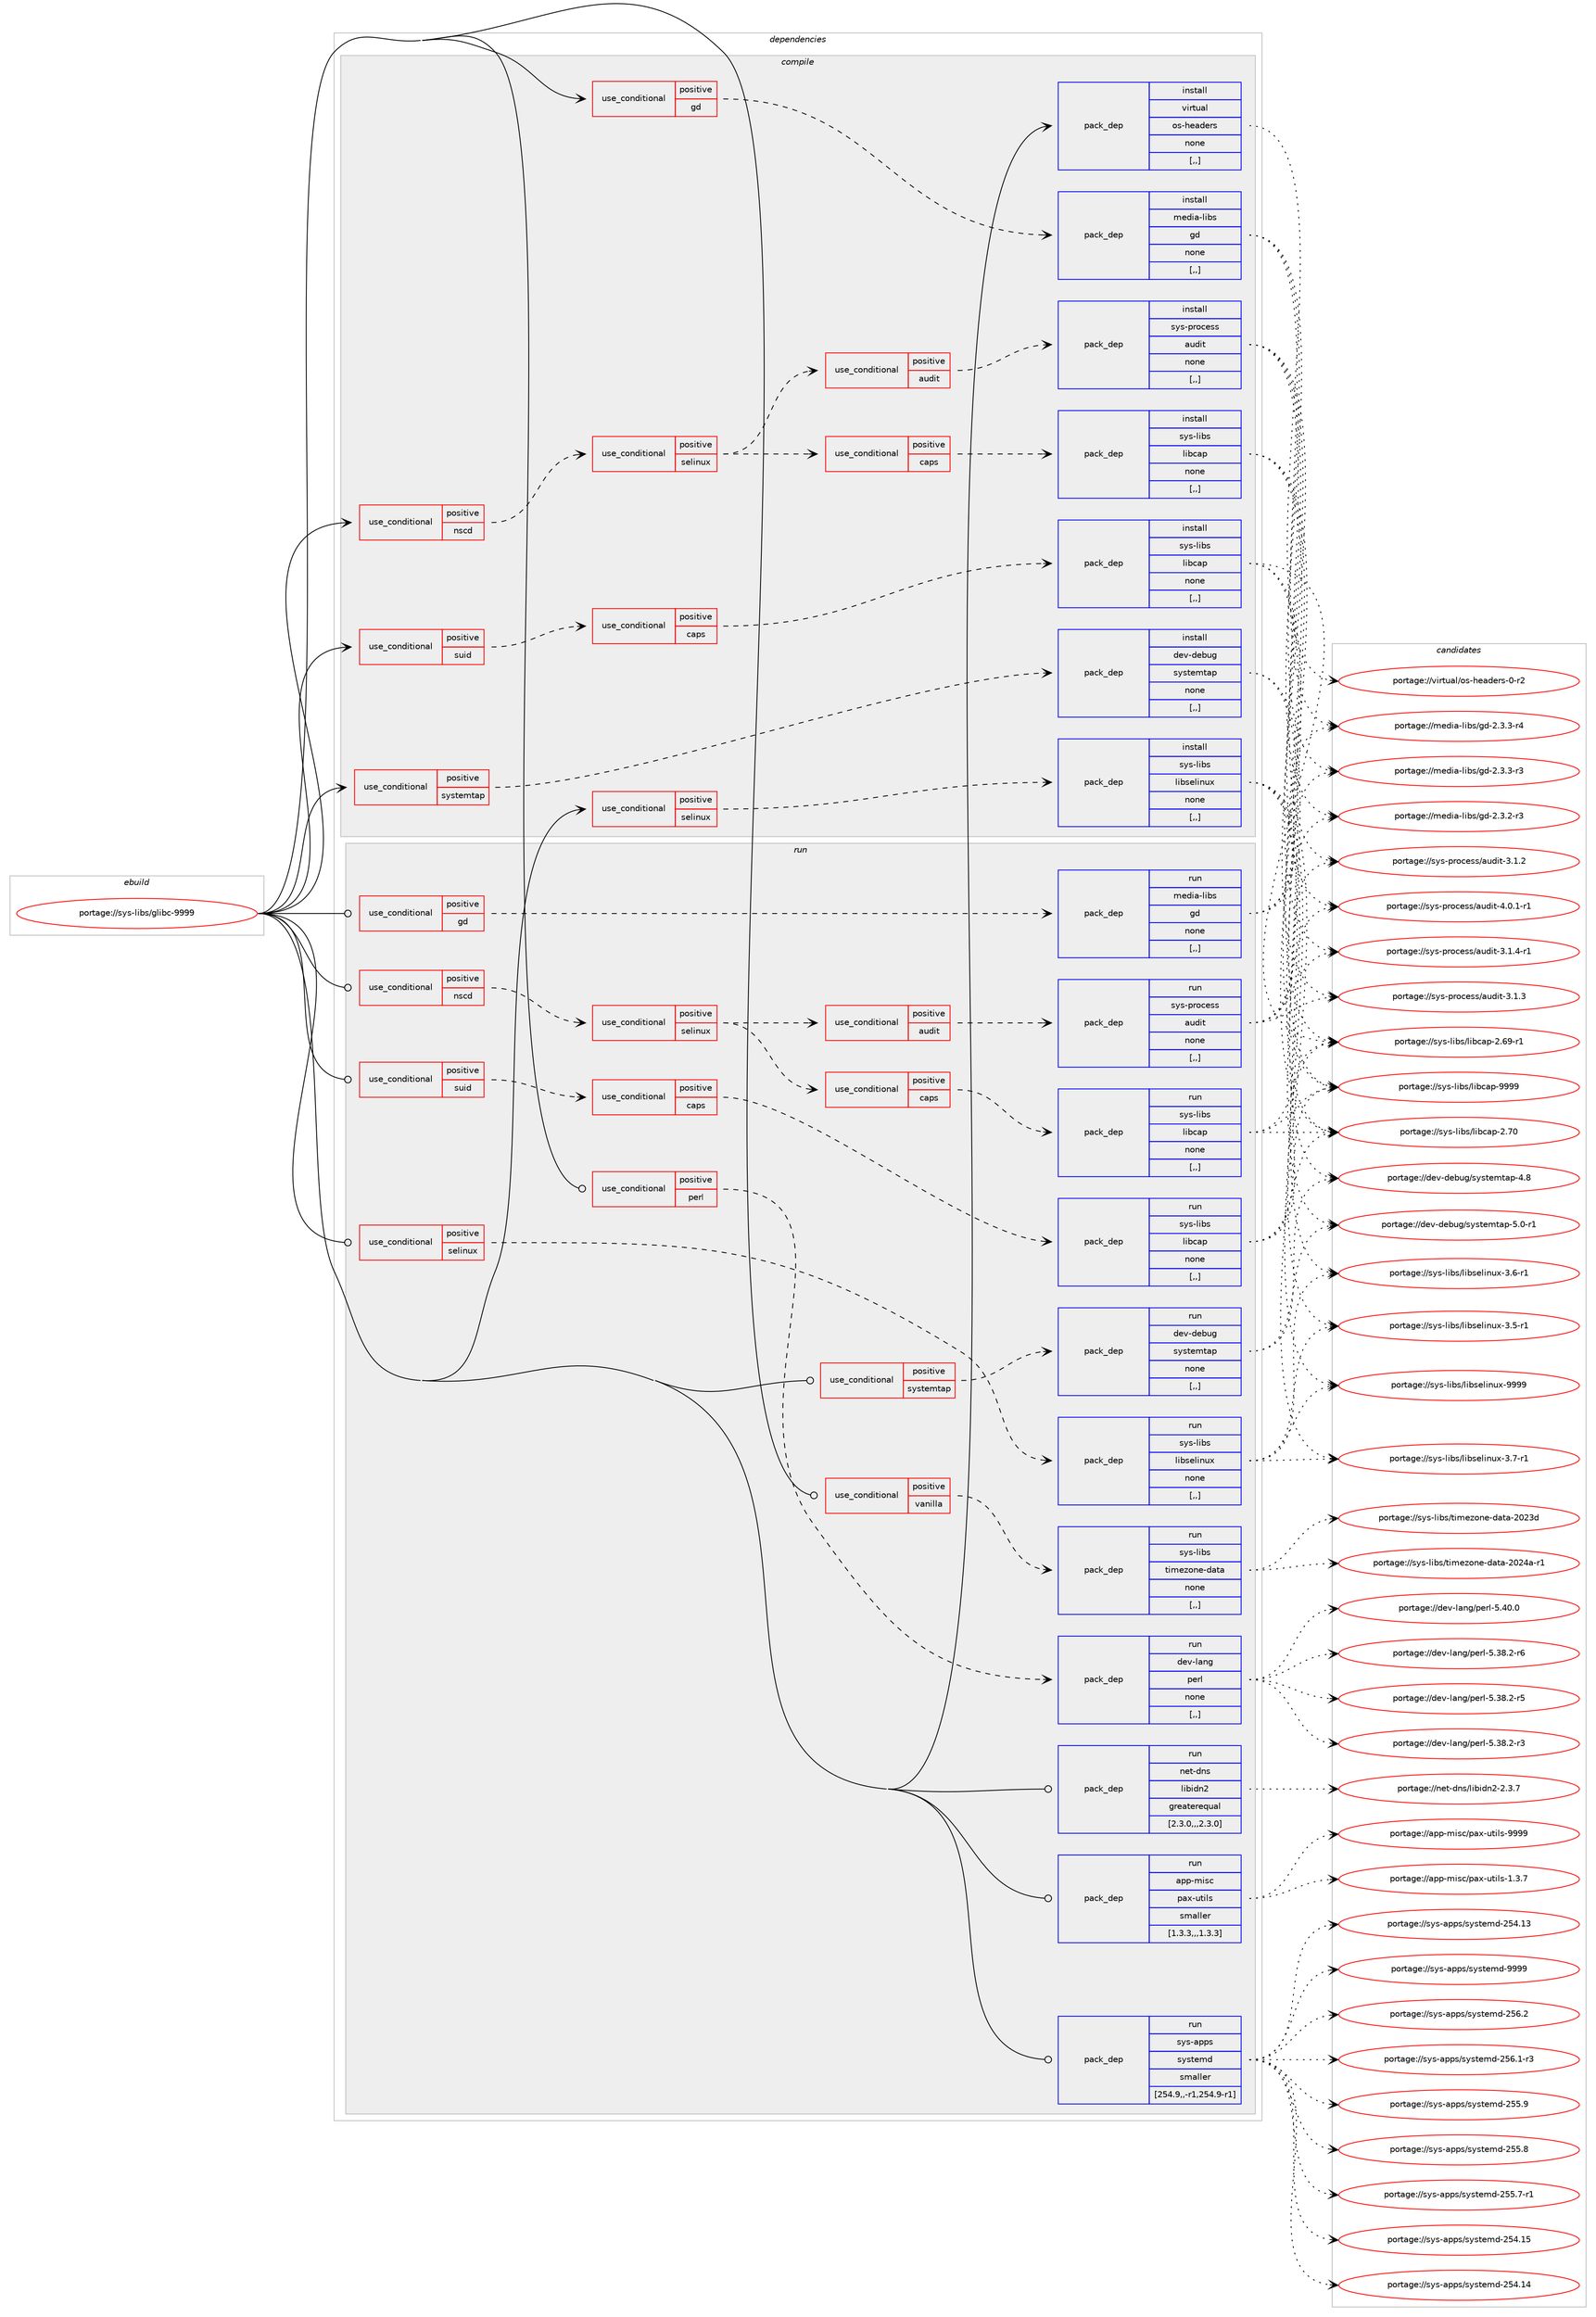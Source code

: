 digraph prolog {

# *************
# Graph options
# *************

newrank=true;
concentrate=true;
compound=true;
graph [rankdir=LR,fontname=Helvetica,fontsize=10,ranksep=1.5];#, ranksep=2.5, nodesep=0.2];
edge  [arrowhead=vee];
node  [fontname=Helvetica,fontsize=10];

# **********
# The ebuild
# **********

subgraph cluster_leftcol {
color=gray;
label=<<i>ebuild</i>>;
id [label="portage://sys-libs/glibc-9999", color=red, width=4, href="../sys-libs/glibc-9999.svg"];
}

# ****************
# The dependencies
# ****************

subgraph cluster_midcol {
color=gray;
label=<<i>dependencies</i>>;
subgraph cluster_compile {
fillcolor="#eeeeee";
style=filled;
label=<<i>compile</i>>;
subgraph cond117369 {
dependency440434 [label=<<TABLE BORDER="0" CELLBORDER="1" CELLSPACING="0" CELLPADDING="4"><TR><TD ROWSPAN="3" CELLPADDING="10">use_conditional</TD></TR><TR><TD>positive</TD></TR><TR><TD>gd</TD></TR></TABLE>>, shape=none, color=red];
subgraph pack320066 {
dependency440435 [label=<<TABLE BORDER="0" CELLBORDER="1" CELLSPACING="0" CELLPADDING="4" WIDTH="220"><TR><TD ROWSPAN="6" CELLPADDING="30">pack_dep</TD></TR><TR><TD WIDTH="110">install</TD></TR><TR><TD>media-libs</TD></TR><TR><TD>gd</TD></TR><TR><TD>none</TD></TR><TR><TD>[,,]</TD></TR></TABLE>>, shape=none, color=blue];
}
dependency440434:e -> dependency440435:w [weight=20,style="dashed",arrowhead="vee"];
}
id:e -> dependency440434:w [weight=20,style="solid",arrowhead="vee"];
subgraph cond117370 {
dependency440436 [label=<<TABLE BORDER="0" CELLBORDER="1" CELLSPACING="0" CELLPADDING="4"><TR><TD ROWSPAN="3" CELLPADDING="10">use_conditional</TD></TR><TR><TD>positive</TD></TR><TR><TD>nscd</TD></TR></TABLE>>, shape=none, color=red];
subgraph cond117371 {
dependency440437 [label=<<TABLE BORDER="0" CELLBORDER="1" CELLSPACING="0" CELLPADDING="4"><TR><TD ROWSPAN="3" CELLPADDING="10">use_conditional</TD></TR><TR><TD>positive</TD></TR><TR><TD>selinux</TD></TR></TABLE>>, shape=none, color=red];
subgraph cond117372 {
dependency440438 [label=<<TABLE BORDER="0" CELLBORDER="1" CELLSPACING="0" CELLPADDING="4"><TR><TD ROWSPAN="3" CELLPADDING="10">use_conditional</TD></TR><TR><TD>positive</TD></TR><TR><TD>audit</TD></TR></TABLE>>, shape=none, color=red];
subgraph pack320067 {
dependency440439 [label=<<TABLE BORDER="0" CELLBORDER="1" CELLSPACING="0" CELLPADDING="4" WIDTH="220"><TR><TD ROWSPAN="6" CELLPADDING="30">pack_dep</TD></TR><TR><TD WIDTH="110">install</TD></TR><TR><TD>sys-process</TD></TR><TR><TD>audit</TD></TR><TR><TD>none</TD></TR><TR><TD>[,,]</TD></TR></TABLE>>, shape=none, color=blue];
}
dependency440438:e -> dependency440439:w [weight=20,style="dashed",arrowhead="vee"];
}
dependency440437:e -> dependency440438:w [weight=20,style="dashed",arrowhead="vee"];
subgraph cond117373 {
dependency440440 [label=<<TABLE BORDER="0" CELLBORDER="1" CELLSPACING="0" CELLPADDING="4"><TR><TD ROWSPAN="3" CELLPADDING="10">use_conditional</TD></TR><TR><TD>positive</TD></TR><TR><TD>caps</TD></TR></TABLE>>, shape=none, color=red];
subgraph pack320068 {
dependency440441 [label=<<TABLE BORDER="0" CELLBORDER="1" CELLSPACING="0" CELLPADDING="4" WIDTH="220"><TR><TD ROWSPAN="6" CELLPADDING="30">pack_dep</TD></TR><TR><TD WIDTH="110">install</TD></TR><TR><TD>sys-libs</TD></TR><TR><TD>libcap</TD></TR><TR><TD>none</TD></TR><TR><TD>[,,]</TD></TR></TABLE>>, shape=none, color=blue];
}
dependency440440:e -> dependency440441:w [weight=20,style="dashed",arrowhead="vee"];
}
dependency440437:e -> dependency440440:w [weight=20,style="dashed",arrowhead="vee"];
}
dependency440436:e -> dependency440437:w [weight=20,style="dashed",arrowhead="vee"];
}
id:e -> dependency440436:w [weight=20,style="solid",arrowhead="vee"];
subgraph cond117374 {
dependency440442 [label=<<TABLE BORDER="0" CELLBORDER="1" CELLSPACING="0" CELLPADDING="4"><TR><TD ROWSPAN="3" CELLPADDING="10">use_conditional</TD></TR><TR><TD>positive</TD></TR><TR><TD>selinux</TD></TR></TABLE>>, shape=none, color=red];
subgraph pack320069 {
dependency440443 [label=<<TABLE BORDER="0" CELLBORDER="1" CELLSPACING="0" CELLPADDING="4" WIDTH="220"><TR><TD ROWSPAN="6" CELLPADDING="30">pack_dep</TD></TR><TR><TD WIDTH="110">install</TD></TR><TR><TD>sys-libs</TD></TR><TR><TD>libselinux</TD></TR><TR><TD>none</TD></TR><TR><TD>[,,]</TD></TR></TABLE>>, shape=none, color=blue];
}
dependency440442:e -> dependency440443:w [weight=20,style="dashed",arrowhead="vee"];
}
id:e -> dependency440442:w [weight=20,style="solid",arrowhead="vee"];
subgraph cond117375 {
dependency440444 [label=<<TABLE BORDER="0" CELLBORDER="1" CELLSPACING="0" CELLPADDING="4"><TR><TD ROWSPAN="3" CELLPADDING="10">use_conditional</TD></TR><TR><TD>positive</TD></TR><TR><TD>suid</TD></TR></TABLE>>, shape=none, color=red];
subgraph cond117376 {
dependency440445 [label=<<TABLE BORDER="0" CELLBORDER="1" CELLSPACING="0" CELLPADDING="4"><TR><TD ROWSPAN="3" CELLPADDING="10">use_conditional</TD></TR><TR><TD>positive</TD></TR><TR><TD>caps</TD></TR></TABLE>>, shape=none, color=red];
subgraph pack320070 {
dependency440446 [label=<<TABLE BORDER="0" CELLBORDER="1" CELLSPACING="0" CELLPADDING="4" WIDTH="220"><TR><TD ROWSPAN="6" CELLPADDING="30">pack_dep</TD></TR><TR><TD WIDTH="110">install</TD></TR><TR><TD>sys-libs</TD></TR><TR><TD>libcap</TD></TR><TR><TD>none</TD></TR><TR><TD>[,,]</TD></TR></TABLE>>, shape=none, color=blue];
}
dependency440445:e -> dependency440446:w [weight=20,style="dashed",arrowhead="vee"];
}
dependency440444:e -> dependency440445:w [weight=20,style="dashed",arrowhead="vee"];
}
id:e -> dependency440444:w [weight=20,style="solid",arrowhead="vee"];
subgraph cond117377 {
dependency440447 [label=<<TABLE BORDER="0" CELLBORDER="1" CELLSPACING="0" CELLPADDING="4"><TR><TD ROWSPAN="3" CELLPADDING="10">use_conditional</TD></TR><TR><TD>positive</TD></TR><TR><TD>systemtap</TD></TR></TABLE>>, shape=none, color=red];
subgraph pack320071 {
dependency440448 [label=<<TABLE BORDER="0" CELLBORDER="1" CELLSPACING="0" CELLPADDING="4" WIDTH="220"><TR><TD ROWSPAN="6" CELLPADDING="30">pack_dep</TD></TR><TR><TD WIDTH="110">install</TD></TR><TR><TD>dev-debug</TD></TR><TR><TD>systemtap</TD></TR><TR><TD>none</TD></TR><TR><TD>[,,]</TD></TR></TABLE>>, shape=none, color=blue];
}
dependency440447:e -> dependency440448:w [weight=20,style="dashed",arrowhead="vee"];
}
id:e -> dependency440447:w [weight=20,style="solid",arrowhead="vee"];
subgraph pack320072 {
dependency440449 [label=<<TABLE BORDER="0" CELLBORDER="1" CELLSPACING="0" CELLPADDING="4" WIDTH="220"><TR><TD ROWSPAN="6" CELLPADDING="30">pack_dep</TD></TR><TR><TD WIDTH="110">install</TD></TR><TR><TD>virtual</TD></TR><TR><TD>os-headers</TD></TR><TR><TD>none</TD></TR><TR><TD>[,,]</TD></TR></TABLE>>, shape=none, color=blue];
}
id:e -> dependency440449:w [weight=20,style="solid",arrowhead="vee"];
}
subgraph cluster_compileandrun {
fillcolor="#eeeeee";
style=filled;
label=<<i>compile and run</i>>;
}
subgraph cluster_run {
fillcolor="#eeeeee";
style=filled;
label=<<i>run</i>>;
subgraph cond117378 {
dependency440450 [label=<<TABLE BORDER="0" CELLBORDER="1" CELLSPACING="0" CELLPADDING="4"><TR><TD ROWSPAN="3" CELLPADDING="10">use_conditional</TD></TR><TR><TD>positive</TD></TR><TR><TD>gd</TD></TR></TABLE>>, shape=none, color=red];
subgraph pack320073 {
dependency440451 [label=<<TABLE BORDER="0" CELLBORDER="1" CELLSPACING="0" CELLPADDING="4" WIDTH="220"><TR><TD ROWSPAN="6" CELLPADDING="30">pack_dep</TD></TR><TR><TD WIDTH="110">run</TD></TR><TR><TD>media-libs</TD></TR><TR><TD>gd</TD></TR><TR><TD>none</TD></TR><TR><TD>[,,]</TD></TR></TABLE>>, shape=none, color=blue];
}
dependency440450:e -> dependency440451:w [weight=20,style="dashed",arrowhead="vee"];
}
id:e -> dependency440450:w [weight=20,style="solid",arrowhead="odot"];
subgraph cond117379 {
dependency440452 [label=<<TABLE BORDER="0" CELLBORDER="1" CELLSPACING="0" CELLPADDING="4"><TR><TD ROWSPAN="3" CELLPADDING="10">use_conditional</TD></TR><TR><TD>positive</TD></TR><TR><TD>nscd</TD></TR></TABLE>>, shape=none, color=red];
subgraph cond117380 {
dependency440453 [label=<<TABLE BORDER="0" CELLBORDER="1" CELLSPACING="0" CELLPADDING="4"><TR><TD ROWSPAN="3" CELLPADDING="10">use_conditional</TD></TR><TR><TD>positive</TD></TR><TR><TD>selinux</TD></TR></TABLE>>, shape=none, color=red];
subgraph cond117381 {
dependency440454 [label=<<TABLE BORDER="0" CELLBORDER="1" CELLSPACING="0" CELLPADDING="4"><TR><TD ROWSPAN="3" CELLPADDING="10">use_conditional</TD></TR><TR><TD>positive</TD></TR><TR><TD>audit</TD></TR></TABLE>>, shape=none, color=red];
subgraph pack320074 {
dependency440455 [label=<<TABLE BORDER="0" CELLBORDER="1" CELLSPACING="0" CELLPADDING="4" WIDTH="220"><TR><TD ROWSPAN="6" CELLPADDING="30">pack_dep</TD></TR><TR><TD WIDTH="110">run</TD></TR><TR><TD>sys-process</TD></TR><TR><TD>audit</TD></TR><TR><TD>none</TD></TR><TR><TD>[,,]</TD></TR></TABLE>>, shape=none, color=blue];
}
dependency440454:e -> dependency440455:w [weight=20,style="dashed",arrowhead="vee"];
}
dependency440453:e -> dependency440454:w [weight=20,style="dashed",arrowhead="vee"];
subgraph cond117382 {
dependency440456 [label=<<TABLE BORDER="0" CELLBORDER="1" CELLSPACING="0" CELLPADDING="4"><TR><TD ROWSPAN="3" CELLPADDING="10">use_conditional</TD></TR><TR><TD>positive</TD></TR><TR><TD>caps</TD></TR></TABLE>>, shape=none, color=red];
subgraph pack320075 {
dependency440457 [label=<<TABLE BORDER="0" CELLBORDER="1" CELLSPACING="0" CELLPADDING="4" WIDTH="220"><TR><TD ROWSPAN="6" CELLPADDING="30">pack_dep</TD></TR><TR><TD WIDTH="110">run</TD></TR><TR><TD>sys-libs</TD></TR><TR><TD>libcap</TD></TR><TR><TD>none</TD></TR><TR><TD>[,,]</TD></TR></TABLE>>, shape=none, color=blue];
}
dependency440456:e -> dependency440457:w [weight=20,style="dashed",arrowhead="vee"];
}
dependency440453:e -> dependency440456:w [weight=20,style="dashed",arrowhead="vee"];
}
dependency440452:e -> dependency440453:w [weight=20,style="dashed",arrowhead="vee"];
}
id:e -> dependency440452:w [weight=20,style="solid",arrowhead="odot"];
subgraph cond117383 {
dependency440458 [label=<<TABLE BORDER="0" CELLBORDER="1" CELLSPACING="0" CELLPADDING="4"><TR><TD ROWSPAN="3" CELLPADDING="10">use_conditional</TD></TR><TR><TD>positive</TD></TR><TR><TD>perl</TD></TR></TABLE>>, shape=none, color=red];
subgraph pack320076 {
dependency440459 [label=<<TABLE BORDER="0" CELLBORDER="1" CELLSPACING="0" CELLPADDING="4" WIDTH="220"><TR><TD ROWSPAN="6" CELLPADDING="30">pack_dep</TD></TR><TR><TD WIDTH="110">run</TD></TR><TR><TD>dev-lang</TD></TR><TR><TD>perl</TD></TR><TR><TD>none</TD></TR><TR><TD>[,,]</TD></TR></TABLE>>, shape=none, color=blue];
}
dependency440458:e -> dependency440459:w [weight=20,style="dashed",arrowhead="vee"];
}
id:e -> dependency440458:w [weight=20,style="solid",arrowhead="odot"];
subgraph cond117384 {
dependency440460 [label=<<TABLE BORDER="0" CELLBORDER="1" CELLSPACING="0" CELLPADDING="4"><TR><TD ROWSPAN="3" CELLPADDING="10">use_conditional</TD></TR><TR><TD>positive</TD></TR><TR><TD>selinux</TD></TR></TABLE>>, shape=none, color=red];
subgraph pack320077 {
dependency440461 [label=<<TABLE BORDER="0" CELLBORDER="1" CELLSPACING="0" CELLPADDING="4" WIDTH="220"><TR><TD ROWSPAN="6" CELLPADDING="30">pack_dep</TD></TR><TR><TD WIDTH="110">run</TD></TR><TR><TD>sys-libs</TD></TR><TR><TD>libselinux</TD></TR><TR><TD>none</TD></TR><TR><TD>[,,]</TD></TR></TABLE>>, shape=none, color=blue];
}
dependency440460:e -> dependency440461:w [weight=20,style="dashed",arrowhead="vee"];
}
id:e -> dependency440460:w [weight=20,style="solid",arrowhead="odot"];
subgraph cond117385 {
dependency440462 [label=<<TABLE BORDER="0" CELLBORDER="1" CELLSPACING="0" CELLPADDING="4"><TR><TD ROWSPAN="3" CELLPADDING="10">use_conditional</TD></TR><TR><TD>positive</TD></TR><TR><TD>suid</TD></TR></TABLE>>, shape=none, color=red];
subgraph cond117386 {
dependency440463 [label=<<TABLE BORDER="0" CELLBORDER="1" CELLSPACING="0" CELLPADDING="4"><TR><TD ROWSPAN="3" CELLPADDING="10">use_conditional</TD></TR><TR><TD>positive</TD></TR><TR><TD>caps</TD></TR></TABLE>>, shape=none, color=red];
subgraph pack320078 {
dependency440464 [label=<<TABLE BORDER="0" CELLBORDER="1" CELLSPACING="0" CELLPADDING="4" WIDTH="220"><TR><TD ROWSPAN="6" CELLPADDING="30">pack_dep</TD></TR><TR><TD WIDTH="110">run</TD></TR><TR><TD>sys-libs</TD></TR><TR><TD>libcap</TD></TR><TR><TD>none</TD></TR><TR><TD>[,,]</TD></TR></TABLE>>, shape=none, color=blue];
}
dependency440463:e -> dependency440464:w [weight=20,style="dashed",arrowhead="vee"];
}
dependency440462:e -> dependency440463:w [weight=20,style="dashed",arrowhead="vee"];
}
id:e -> dependency440462:w [weight=20,style="solid",arrowhead="odot"];
subgraph cond117387 {
dependency440465 [label=<<TABLE BORDER="0" CELLBORDER="1" CELLSPACING="0" CELLPADDING="4"><TR><TD ROWSPAN="3" CELLPADDING="10">use_conditional</TD></TR><TR><TD>positive</TD></TR><TR><TD>systemtap</TD></TR></TABLE>>, shape=none, color=red];
subgraph pack320079 {
dependency440466 [label=<<TABLE BORDER="0" CELLBORDER="1" CELLSPACING="0" CELLPADDING="4" WIDTH="220"><TR><TD ROWSPAN="6" CELLPADDING="30">pack_dep</TD></TR><TR><TD WIDTH="110">run</TD></TR><TR><TD>dev-debug</TD></TR><TR><TD>systemtap</TD></TR><TR><TD>none</TD></TR><TR><TD>[,,]</TD></TR></TABLE>>, shape=none, color=blue];
}
dependency440465:e -> dependency440466:w [weight=20,style="dashed",arrowhead="vee"];
}
id:e -> dependency440465:w [weight=20,style="solid",arrowhead="odot"];
subgraph cond117388 {
dependency440467 [label=<<TABLE BORDER="0" CELLBORDER="1" CELLSPACING="0" CELLPADDING="4"><TR><TD ROWSPAN="3" CELLPADDING="10">use_conditional</TD></TR><TR><TD>positive</TD></TR><TR><TD>vanilla</TD></TR></TABLE>>, shape=none, color=red];
subgraph pack320080 {
dependency440468 [label=<<TABLE BORDER="0" CELLBORDER="1" CELLSPACING="0" CELLPADDING="4" WIDTH="220"><TR><TD ROWSPAN="6" CELLPADDING="30">pack_dep</TD></TR><TR><TD WIDTH="110">run</TD></TR><TR><TD>sys-libs</TD></TR><TR><TD>timezone-data</TD></TR><TR><TD>none</TD></TR><TR><TD>[,,]</TD></TR></TABLE>>, shape=none, color=blue];
}
dependency440467:e -> dependency440468:w [weight=20,style="dashed",arrowhead="vee"];
}
id:e -> dependency440467:w [weight=20,style="solid",arrowhead="odot"];
subgraph pack320081 {
dependency440469 [label=<<TABLE BORDER="0" CELLBORDER="1" CELLSPACING="0" CELLPADDING="4" WIDTH="220"><TR><TD ROWSPAN="6" CELLPADDING="30">pack_dep</TD></TR><TR><TD WIDTH="110">run</TD></TR><TR><TD>net-dns</TD></TR><TR><TD>libidn2</TD></TR><TR><TD>greaterequal</TD></TR><TR><TD>[2.3.0,,,2.3.0]</TD></TR></TABLE>>, shape=none, color=blue];
}
id:e -> dependency440469:w [weight=20,style="solid",arrowhead="odot"];
subgraph pack320082 {
dependency440470 [label=<<TABLE BORDER="0" CELLBORDER="1" CELLSPACING="0" CELLPADDING="4" WIDTH="220"><TR><TD ROWSPAN="6" CELLPADDING="30">pack_dep</TD></TR><TR><TD WIDTH="110">run</TD></TR><TR><TD>app-misc</TD></TR><TR><TD>pax-utils</TD></TR><TR><TD>smaller</TD></TR><TR><TD>[1.3.3,,,1.3.3]</TD></TR></TABLE>>, shape=none, color=blue];
}
id:e -> dependency440470:w [weight=20,style="solid",arrowhead="odot"];
subgraph pack320083 {
dependency440471 [label=<<TABLE BORDER="0" CELLBORDER="1" CELLSPACING="0" CELLPADDING="4" WIDTH="220"><TR><TD ROWSPAN="6" CELLPADDING="30">pack_dep</TD></TR><TR><TD WIDTH="110">run</TD></TR><TR><TD>sys-apps</TD></TR><TR><TD>systemd</TD></TR><TR><TD>smaller</TD></TR><TR><TD>[254.9,,-r1,254.9-r1]</TD></TR></TABLE>>, shape=none, color=blue];
}
id:e -> dependency440471:w [weight=20,style="solid",arrowhead="odot"];
}
}

# **************
# The candidates
# **************

subgraph cluster_choices {
rank=same;
color=gray;
label=<<i>candidates</i>>;

subgraph choice320066 {
color=black;
nodesep=1;
choice109101100105974510810598115471031004550465146514511452 [label="portage://media-libs/gd-2.3.3-r4", color=red, width=4,href="../media-libs/gd-2.3.3-r4.svg"];
choice109101100105974510810598115471031004550465146514511451 [label="portage://media-libs/gd-2.3.3-r3", color=red, width=4,href="../media-libs/gd-2.3.3-r3.svg"];
choice109101100105974510810598115471031004550465146504511451 [label="portage://media-libs/gd-2.3.2-r3", color=red, width=4,href="../media-libs/gd-2.3.2-r3.svg"];
dependency440435:e -> choice109101100105974510810598115471031004550465146514511452:w [style=dotted,weight="100"];
dependency440435:e -> choice109101100105974510810598115471031004550465146514511451:w [style=dotted,weight="100"];
dependency440435:e -> choice109101100105974510810598115471031004550465146504511451:w [style=dotted,weight="100"];
}
subgraph choice320067 {
color=black;
nodesep=1;
choice115121115451121141119910111511547971171001051164552464846494511449 [label="portage://sys-process/audit-4.0.1-r1", color=red, width=4,href="../sys-process/audit-4.0.1-r1.svg"];
choice115121115451121141119910111511547971171001051164551464946524511449 [label="portage://sys-process/audit-3.1.4-r1", color=red, width=4,href="../sys-process/audit-3.1.4-r1.svg"];
choice11512111545112114111991011151154797117100105116455146494651 [label="portage://sys-process/audit-3.1.3", color=red, width=4,href="../sys-process/audit-3.1.3.svg"];
choice11512111545112114111991011151154797117100105116455146494650 [label="portage://sys-process/audit-3.1.2", color=red, width=4,href="../sys-process/audit-3.1.2.svg"];
dependency440439:e -> choice115121115451121141119910111511547971171001051164552464846494511449:w [style=dotted,weight="100"];
dependency440439:e -> choice115121115451121141119910111511547971171001051164551464946524511449:w [style=dotted,weight="100"];
dependency440439:e -> choice11512111545112114111991011151154797117100105116455146494651:w [style=dotted,weight="100"];
dependency440439:e -> choice11512111545112114111991011151154797117100105116455146494650:w [style=dotted,weight="100"];
}
subgraph choice320068 {
color=black;
nodesep=1;
choice1151211154510810598115471081059899971124557575757 [label="portage://sys-libs/libcap-9999", color=red, width=4,href="../sys-libs/libcap-9999.svg"];
choice1151211154510810598115471081059899971124550465548 [label="portage://sys-libs/libcap-2.70", color=red, width=4,href="../sys-libs/libcap-2.70.svg"];
choice11512111545108105981154710810598999711245504654574511449 [label="portage://sys-libs/libcap-2.69-r1", color=red, width=4,href="../sys-libs/libcap-2.69-r1.svg"];
dependency440441:e -> choice1151211154510810598115471081059899971124557575757:w [style=dotted,weight="100"];
dependency440441:e -> choice1151211154510810598115471081059899971124550465548:w [style=dotted,weight="100"];
dependency440441:e -> choice11512111545108105981154710810598999711245504654574511449:w [style=dotted,weight="100"];
}
subgraph choice320069 {
color=black;
nodesep=1;
choice115121115451081059811547108105981151011081051101171204557575757 [label="portage://sys-libs/libselinux-9999", color=red, width=4,href="../sys-libs/libselinux-9999.svg"];
choice11512111545108105981154710810598115101108105110117120455146554511449 [label="portage://sys-libs/libselinux-3.7-r1", color=red, width=4,href="../sys-libs/libselinux-3.7-r1.svg"];
choice11512111545108105981154710810598115101108105110117120455146544511449 [label="portage://sys-libs/libselinux-3.6-r1", color=red, width=4,href="../sys-libs/libselinux-3.6-r1.svg"];
choice11512111545108105981154710810598115101108105110117120455146534511449 [label="portage://sys-libs/libselinux-3.5-r1", color=red, width=4,href="../sys-libs/libselinux-3.5-r1.svg"];
dependency440443:e -> choice115121115451081059811547108105981151011081051101171204557575757:w [style=dotted,weight="100"];
dependency440443:e -> choice11512111545108105981154710810598115101108105110117120455146554511449:w [style=dotted,weight="100"];
dependency440443:e -> choice11512111545108105981154710810598115101108105110117120455146544511449:w [style=dotted,weight="100"];
dependency440443:e -> choice11512111545108105981154710810598115101108105110117120455146534511449:w [style=dotted,weight="100"];
}
subgraph choice320070 {
color=black;
nodesep=1;
choice1151211154510810598115471081059899971124557575757 [label="portage://sys-libs/libcap-9999", color=red, width=4,href="../sys-libs/libcap-9999.svg"];
choice1151211154510810598115471081059899971124550465548 [label="portage://sys-libs/libcap-2.70", color=red, width=4,href="../sys-libs/libcap-2.70.svg"];
choice11512111545108105981154710810598999711245504654574511449 [label="portage://sys-libs/libcap-2.69-r1", color=red, width=4,href="../sys-libs/libcap-2.69-r1.svg"];
dependency440446:e -> choice1151211154510810598115471081059899971124557575757:w [style=dotted,weight="100"];
dependency440446:e -> choice1151211154510810598115471081059899971124550465548:w [style=dotted,weight="100"];
dependency440446:e -> choice11512111545108105981154710810598999711245504654574511449:w [style=dotted,weight="100"];
}
subgraph choice320071 {
color=black;
nodesep=1;
choice10010111845100101981171034711512111511610110911697112455346484511449 [label="portage://dev-debug/systemtap-5.0-r1", color=red, width=4,href="../dev-debug/systemtap-5.0-r1.svg"];
choice1001011184510010198117103471151211151161011091169711245524656 [label="portage://dev-debug/systemtap-4.8", color=red, width=4,href="../dev-debug/systemtap-4.8.svg"];
dependency440448:e -> choice10010111845100101981171034711512111511610110911697112455346484511449:w [style=dotted,weight="100"];
dependency440448:e -> choice1001011184510010198117103471151211151161011091169711245524656:w [style=dotted,weight="100"];
}
subgraph choice320072 {
color=black;
nodesep=1;
choice1181051141161179710847111115451041019710010111411545484511450 [label="portage://virtual/os-headers-0-r2", color=red, width=4,href="../virtual/os-headers-0-r2.svg"];
dependency440449:e -> choice1181051141161179710847111115451041019710010111411545484511450:w [style=dotted,weight="100"];
}
subgraph choice320073 {
color=black;
nodesep=1;
choice109101100105974510810598115471031004550465146514511452 [label="portage://media-libs/gd-2.3.3-r4", color=red, width=4,href="../media-libs/gd-2.3.3-r4.svg"];
choice109101100105974510810598115471031004550465146514511451 [label="portage://media-libs/gd-2.3.3-r3", color=red, width=4,href="../media-libs/gd-2.3.3-r3.svg"];
choice109101100105974510810598115471031004550465146504511451 [label="portage://media-libs/gd-2.3.2-r3", color=red, width=4,href="../media-libs/gd-2.3.2-r3.svg"];
dependency440451:e -> choice109101100105974510810598115471031004550465146514511452:w [style=dotted,weight="100"];
dependency440451:e -> choice109101100105974510810598115471031004550465146514511451:w [style=dotted,weight="100"];
dependency440451:e -> choice109101100105974510810598115471031004550465146504511451:w [style=dotted,weight="100"];
}
subgraph choice320074 {
color=black;
nodesep=1;
choice115121115451121141119910111511547971171001051164552464846494511449 [label="portage://sys-process/audit-4.0.1-r1", color=red, width=4,href="../sys-process/audit-4.0.1-r1.svg"];
choice115121115451121141119910111511547971171001051164551464946524511449 [label="portage://sys-process/audit-3.1.4-r1", color=red, width=4,href="../sys-process/audit-3.1.4-r1.svg"];
choice11512111545112114111991011151154797117100105116455146494651 [label="portage://sys-process/audit-3.1.3", color=red, width=4,href="../sys-process/audit-3.1.3.svg"];
choice11512111545112114111991011151154797117100105116455146494650 [label="portage://sys-process/audit-3.1.2", color=red, width=4,href="../sys-process/audit-3.1.2.svg"];
dependency440455:e -> choice115121115451121141119910111511547971171001051164552464846494511449:w [style=dotted,weight="100"];
dependency440455:e -> choice115121115451121141119910111511547971171001051164551464946524511449:w [style=dotted,weight="100"];
dependency440455:e -> choice11512111545112114111991011151154797117100105116455146494651:w [style=dotted,weight="100"];
dependency440455:e -> choice11512111545112114111991011151154797117100105116455146494650:w [style=dotted,weight="100"];
}
subgraph choice320075 {
color=black;
nodesep=1;
choice1151211154510810598115471081059899971124557575757 [label="portage://sys-libs/libcap-9999", color=red, width=4,href="../sys-libs/libcap-9999.svg"];
choice1151211154510810598115471081059899971124550465548 [label="portage://sys-libs/libcap-2.70", color=red, width=4,href="../sys-libs/libcap-2.70.svg"];
choice11512111545108105981154710810598999711245504654574511449 [label="portage://sys-libs/libcap-2.69-r1", color=red, width=4,href="../sys-libs/libcap-2.69-r1.svg"];
dependency440457:e -> choice1151211154510810598115471081059899971124557575757:w [style=dotted,weight="100"];
dependency440457:e -> choice1151211154510810598115471081059899971124550465548:w [style=dotted,weight="100"];
dependency440457:e -> choice11512111545108105981154710810598999711245504654574511449:w [style=dotted,weight="100"];
}
subgraph choice320076 {
color=black;
nodesep=1;
choice10010111845108971101034711210111410845534652484648 [label="portage://dev-lang/perl-5.40.0", color=red, width=4,href="../dev-lang/perl-5.40.0.svg"];
choice100101118451089711010347112101114108455346515646504511454 [label="portage://dev-lang/perl-5.38.2-r6", color=red, width=4,href="../dev-lang/perl-5.38.2-r6.svg"];
choice100101118451089711010347112101114108455346515646504511453 [label="portage://dev-lang/perl-5.38.2-r5", color=red, width=4,href="../dev-lang/perl-5.38.2-r5.svg"];
choice100101118451089711010347112101114108455346515646504511451 [label="portage://dev-lang/perl-5.38.2-r3", color=red, width=4,href="../dev-lang/perl-5.38.2-r3.svg"];
dependency440459:e -> choice10010111845108971101034711210111410845534652484648:w [style=dotted,weight="100"];
dependency440459:e -> choice100101118451089711010347112101114108455346515646504511454:w [style=dotted,weight="100"];
dependency440459:e -> choice100101118451089711010347112101114108455346515646504511453:w [style=dotted,weight="100"];
dependency440459:e -> choice100101118451089711010347112101114108455346515646504511451:w [style=dotted,weight="100"];
}
subgraph choice320077 {
color=black;
nodesep=1;
choice115121115451081059811547108105981151011081051101171204557575757 [label="portage://sys-libs/libselinux-9999", color=red, width=4,href="../sys-libs/libselinux-9999.svg"];
choice11512111545108105981154710810598115101108105110117120455146554511449 [label="portage://sys-libs/libselinux-3.7-r1", color=red, width=4,href="../sys-libs/libselinux-3.7-r1.svg"];
choice11512111545108105981154710810598115101108105110117120455146544511449 [label="portage://sys-libs/libselinux-3.6-r1", color=red, width=4,href="../sys-libs/libselinux-3.6-r1.svg"];
choice11512111545108105981154710810598115101108105110117120455146534511449 [label="portage://sys-libs/libselinux-3.5-r1", color=red, width=4,href="../sys-libs/libselinux-3.5-r1.svg"];
dependency440461:e -> choice115121115451081059811547108105981151011081051101171204557575757:w [style=dotted,weight="100"];
dependency440461:e -> choice11512111545108105981154710810598115101108105110117120455146554511449:w [style=dotted,weight="100"];
dependency440461:e -> choice11512111545108105981154710810598115101108105110117120455146544511449:w [style=dotted,weight="100"];
dependency440461:e -> choice11512111545108105981154710810598115101108105110117120455146534511449:w [style=dotted,weight="100"];
}
subgraph choice320078 {
color=black;
nodesep=1;
choice1151211154510810598115471081059899971124557575757 [label="portage://sys-libs/libcap-9999", color=red, width=4,href="../sys-libs/libcap-9999.svg"];
choice1151211154510810598115471081059899971124550465548 [label="portage://sys-libs/libcap-2.70", color=red, width=4,href="../sys-libs/libcap-2.70.svg"];
choice11512111545108105981154710810598999711245504654574511449 [label="portage://sys-libs/libcap-2.69-r1", color=red, width=4,href="../sys-libs/libcap-2.69-r1.svg"];
dependency440464:e -> choice1151211154510810598115471081059899971124557575757:w [style=dotted,weight="100"];
dependency440464:e -> choice1151211154510810598115471081059899971124550465548:w [style=dotted,weight="100"];
dependency440464:e -> choice11512111545108105981154710810598999711245504654574511449:w [style=dotted,weight="100"];
}
subgraph choice320079 {
color=black;
nodesep=1;
choice10010111845100101981171034711512111511610110911697112455346484511449 [label="portage://dev-debug/systemtap-5.0-r1", color=red, width=4,href="../dev-debug/systemtap-5.0-r1.svg"];
choice1001011184510010198117103471151211151161011091169711245524656 [label="portage://dev-debug/systemtap-4.8", color=red, width=4,href="../dev-debug/systemtap-4.8.svg"];
dependency440466:e -> choice10010111845100101981171034711512111511610110911697112455346484511449:w [style=dotted,weight="100"];
dependency440466:e -> choice1001011184510010198117103471151211151161011091169711245524656:w [style=dotted,weight="100"];
}
subgraph choice320080 {
color=black;
nodesep=1;
choice1151211154510810598115471161051091011221111101014510097116974550485052974511449 [label="portage://sys-libs/timezone-data-2024a-r1", color=red, width=4,href="../sys-libs/timezone-data-2024a-r1.svg"];
choice1151211154510810598115471161051091011221111101014510097116974550485051100 [label="portage://sys-libs/timezone-data-2023d", color=red, width=4,href="../sys-libs/timezone-data-2023d.svg"];
dependency440468:e -> choice1151211154510810598115471161051091011221111101014510097116974550485052974511449:w [style=dotted,weight="100"];
dependency440468:e -> choice1151211154510810598115471161051091011221111101014510097116974550485051100:w [style=dotted,weight="100"];
}
subgraph choice320081 {
color=black;
nodesep=1;
choice11010111645100110115471081059810510011050455046514655 [label="portage://net-dns/libidn2-2.3.7", color=red, width=4,href="../net-dns/libidn2-2.3.7.svg"];
dependency440469:e -> choice11010111645100110115471081059810510011050455046514655:w [style=dotted,weight="100"];
}
subgraph choice320082 {
color=black;
nodesep=1;
choice9711211245109105115994711297120451171161051081154557575757 [label="portage://app-misc/pax-utils-9999", color=red, width=4,href="../app-misc/pax-utils-9999.svg"];
choice971121124510910511599471129712045117116105108115454946514655 [label="portage://app-misc/pax-utils-1.3.7", color=red, width=4,href="../app-misc/pax-utils-1.3.7.svg"];
dependency440470:e -> choice9711211245109105115994711297120451171161051081154557575757:w [style=dotted,weight="100"];
dependency440470:e -> choice971121124510910511599471129712045117116105108115454946514655:w [style=dotted,weight="100"];
}
subgraph choice320083 {
color=black;
nodesep=1;
choice1151211154597112112115471151211151161011091004557575757 [label="portage://sys-apps/systemd-9999", color=red, width=4,href="../sys-apps/systemd-9999.svg"];
choice115121115459711211211547115121115116101109100455053544650 [label="portage://sys-apps/systemd-256.2", color=red, width=4,href="../sys-apps/systemd-256.2.svg"];
choice1151211154597112112115471151211151161011091004550535446494511451 [label="portage://sys-apps/systemd-256.1-r3", color=red, width=4,href="../sys-apps/systemd-256.1-r3.svg"];
choice115121115459711211211547115121115116101109100455053534657 [label="portage://sys-apps/systemd-255.9", color=red, width=4,href="../sys-apps/systemd-255.9.svg"];
choice115121115459711211211547115121115116101109100455053534656 [label="portage://sys-apps/systemd-255.8", color=red, width=4,href="../sys-apps/systemd-255.8.svg"];
choice1151211154597112112115471151211151161011091004550535346554511449 [label="portage://sys-apps/systemd-255.7-r1", color=red, width=4,href="../sys-apps/systemd-255.7-r1.svg"];
choice11512111545971121121154711512111511610110910045505352464953 [label="portage://sys-apps/systemd-254.15", color=red, width=4,href="../sys-apps/systemd-254.15.svg"];
choice11512111545971121121154711512111511610110910045505352464952 [label="portage://sys-apps/systemd-254.14", color=red, width=4,href="../sys-apps/systemd-254.14.svg"];
choice11512111545971121121154711512111511610110910045505352464951 [label="portage://sys-apps/systemd-254.13", color=red, width=4,href="../sys-apps/systemd-254.13.svg"];
dependency440471:e -> choice1151211154597112112115471151211151161011091004557575757:w [style=dotted,weight="100"];
dependency440471:e -> choice115121115459711211211547115121115116101109100455053544650:w [style=dotted,weight="100"];
dependency440471:e -> choice1151211154597112112115471151211151161011091004550535446494511451:w [style=dotted,weight="100"];
dependency440471:e -> choice115121115459711211211547115121115116101109100455053534657:w [style=dotted,weight="100"];
dependency440471:e -> choice115121115459711211211547115121115116101109100455053534656:w [style=dotted,weight="100"];
dependency440471:e -> choice1151211154597112112115471151211151161011091004550535346554511449:w [style=dotted,weight="100"];
dependency440471:e -> choice11512111545971121121154711512111511610110910045505352464953:w [style=dotted,weight="100"];
dependency440471:e -> choice11512111545971121121154711512111511610110910045505352464952:w [style=dotted,weight="100"];
dependency440471:e -> choice11512111545971121121154711512111511610110910045505352464951:w [style=dotted,weight="100"];
}
}

}
